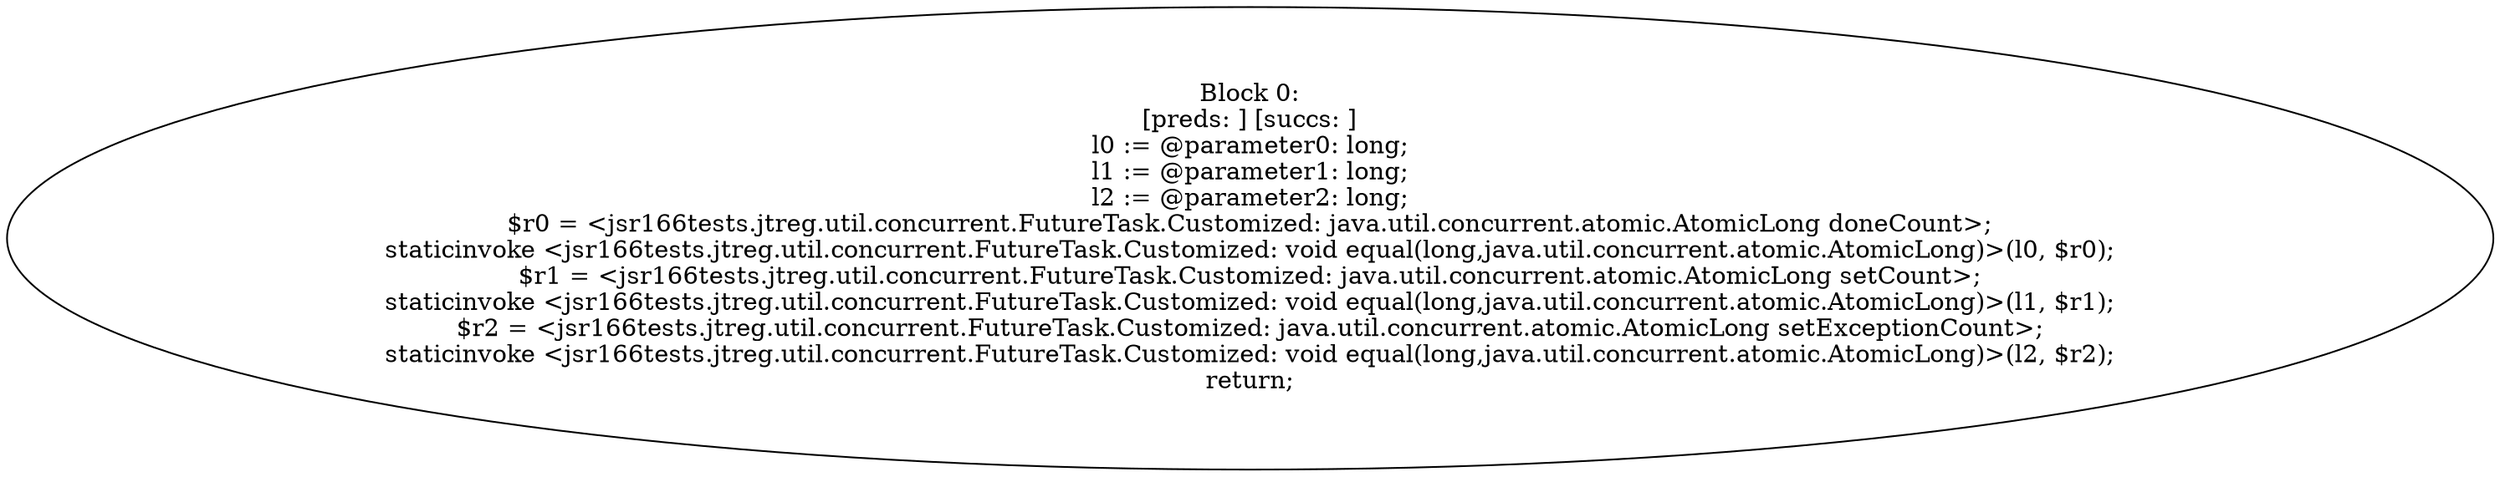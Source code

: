 digraph "unitGraph" {
    "Block 0:
[preds: ] [succs: ]
l0 := @parameter0: long;
l1 := @parameter1: long;
l2 := @parameter2: long;
$r0 = <jsr166tests.jtreg.util.concurrent.FutureTask.Customized: java.util.concurrent.atomic.AtomicLong doneCount>;
staticinvoke <jsr166tests.jtreg.util.concurrent.FutureTask.Customized: void equal(long,java.util.concurrent.atomic.AtomicLong)>(l0, $r0);
$r1 = <jsr166tests.jtreg.util.concurrent.FutureTask.Customized: java.util.concurrent.atomic.AtomicLong setCount>;
staticinvoke <jsr166tests.jtreg.util.concurrent.FutureTask.Customized: void equal(long,java.util.concurrent.atomic.AtomicLong)>(l1, $r1);
$r2 = <jsr166tests.jtreg.util.concurrent.FutureTask.Customized: java.util.concurrent.atomic.AtomicLong setExceptionCount>;
staticinvoke <jsr166tests.jtreg.util.concurrent.FutureTask.Customized: void equal(long,java.util.concurrent.atomic.AtomicLong)>(l2, $r2);
return;
"
}
